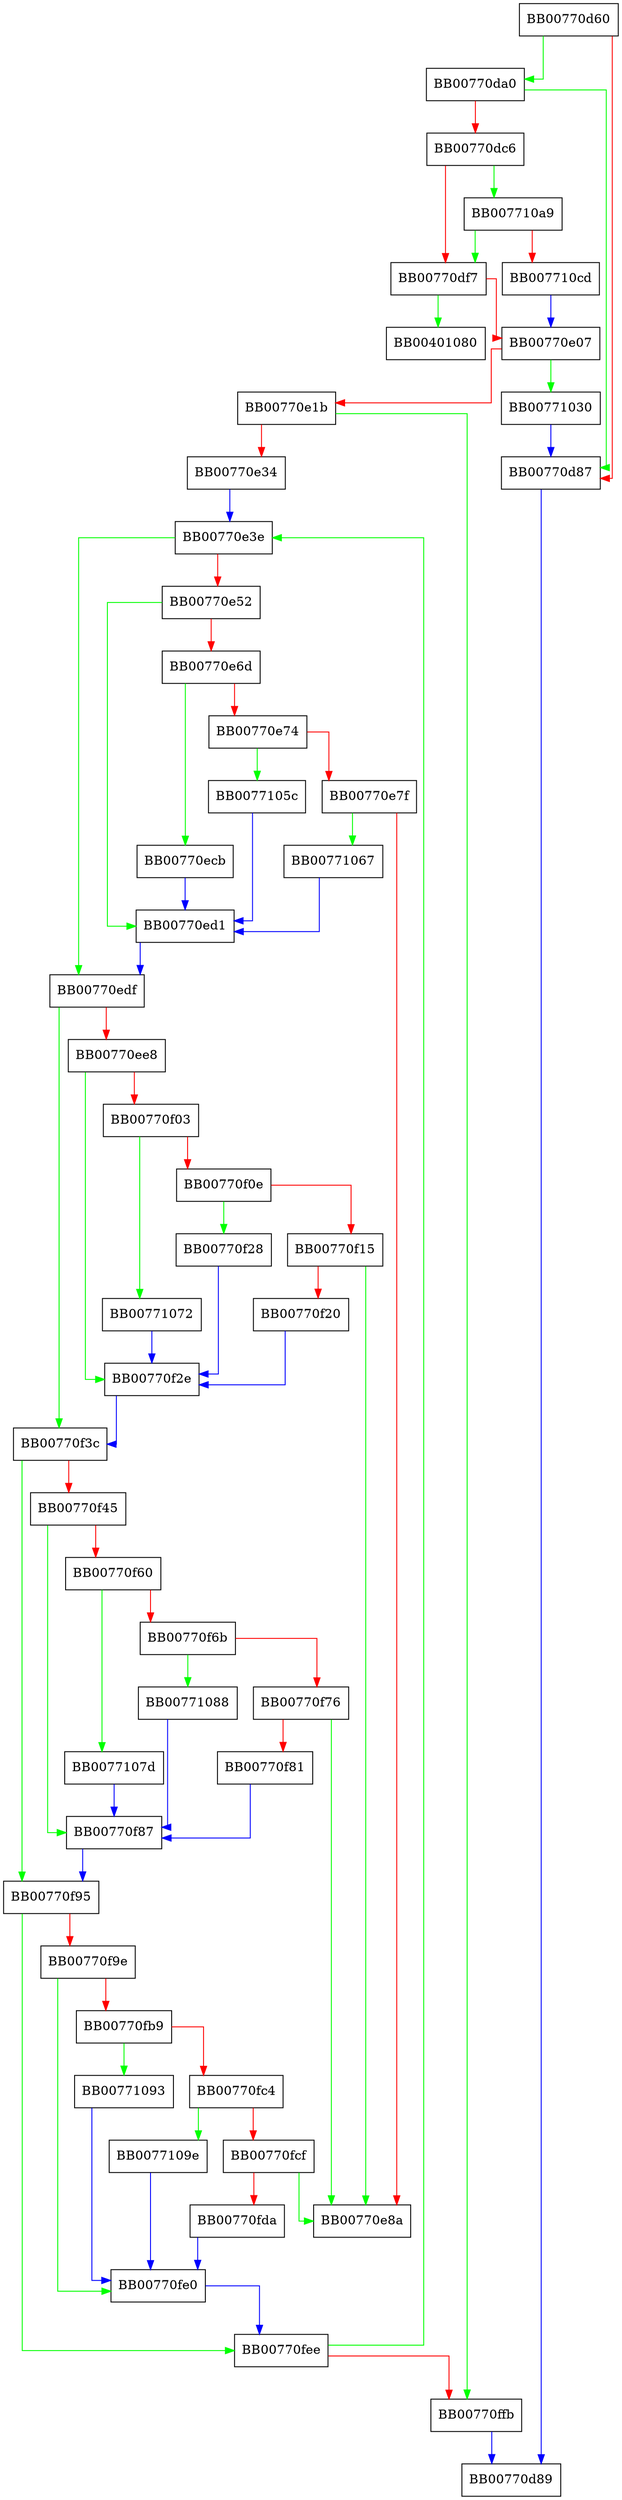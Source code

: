 digraph grow_hashtable {
  node [shape="box"];
  graph [splines=ortho];
  BB00770d60 -> BB00770da0 [color="green"];
  BB00770d60 -> BB00770d87 [color="red"];
  BB00770d87 -> BB00770d89 [color="blue"];
  BB00770da0 -> BB00770d87 [color="green"];
  BB00770da0 -> BB00770dc6 [color="red"];
  BB00770dc6 -> BB007710a9 [color="green"];
  BB00770dc6 -> BB00770df7 [color="red"];
  BB00770df7 -> BB00401080 [color="green"];
  BB00770df7 -> BB00770e07 [color="red"];
  BB00770e07 -> BB00771030 [color="green"];
  BB00770e07 -> BB00770e1b [color="red"];
  BB00770e1b -> BB00770ffb [color="green"];
  BB00770e1b -> BB00770e34 [color="red"];
  BB00770e34 -> BB00770e3e [color="blue"];
  BB00770e3e -> BB00770edf [color="green"];
  BB00770e3e -> BB00770e52 [color="red"];
  BB00770e52 -> BB00770ed1 [color="green"];
  BB00770e52 -> BB00770e6d [color="red"];
  BB00770e6d -> BB00770ecb [color="green"];
  BB00770e6d -> BB00770e74 [color="red"];
  BB00770e74 -> BB0077105c [color="green"];
  BB00770e74 -> BB00770e7f [color="red"];
  BB00770e7f -> BB00771067 [color="green"];
  BB00770e7f -> BB00770e8a [color="red"];
  BB00770ecb -> BB00770ed1 [color="blue"];
  BB00770ed1 -> BB00770edf [color="blue"];
  BB00770edf -> BB00770f3c [color="green"];
  BB00770edf -> BB00770ee8 [color="red"];
  BB00770ee8 -> BB00770f2e [color="green"];
  BB00770ee8 -> BB00770f03 [color="red"];
  BB00770f03 -> BB00771072 [color="green"];
  BB00770f03 -> BB00770f0e [color="red"];
  BB00770f0e -> BB00770f28 [color="green"];
  BB00770f0e -> BB00770f15 [color="red"];
  BB00770f15 -> BB00770e8a [color="green"];
  BB00770f15 -> BB00770f20 [color="red"];
  BB00770f20 -> BB00770f2e [color="blue"];
  BB00770f28 -> BB00770f2e [color="blue"];
  BB00770f2e -> BB00770f3c [color="blue"];
  BB00770f3c -> BB00770f95 [color="green"];
  BB00770f3c -> BB00770f45 [color="red"];
  BB00770f45 -> BB00770f87 [color="green"];
  BB00770f45 -> BB00770f60 [color="red"];
  BB00770f60 -> BB0077107d [color="green"];
  BB00770f60 -> BB00770f6b [color="red"];
  BB00770f6b -> BB00771088 [color="green"];
  BB00770f6b -> BB00770f76 [color="red"];
  BB00770f76 -> BB00770e8a [color="green"];
  BB00770f76 -> BB00770f81 [color="red"];
  BB00770f81 -> BB00770f87 [color="blue"];
  BB00770f87 -> BB00770f95 [color="blue"];
  BB00770f95 -> BB00770fee [color="green"];
  BB00770f95 -> BB00770f9e [color="red"];
  BB00770f9e -> BB00770fe0 [color="green"];
  BB00770f9e -> BB00770fb9 [color="red"];
  BB00770fb9 -> BB00771093 [color="green"];
  BB00770fb9 -> BB00770fc4 [color="red"];
  BB00770fc4 -> BB0077109e [color="green"];
  BB00770fc4 -> BB00770fcf [color="red"];
  BB00770fcf -> BB00770e8a [color="green"];
  BB00770fcf -> BB00770fda [color="red"];
  BB00770fda -> BB00770fe0 [color="blue"];
  BB00770fe0 -> BB00770fee [color="blue"];
  BB00770fee -> BB00770e3e [color="green"];
  BB00770fee -> BB00770ffb [color="red"];
  BB00770ffb -> BB00770d89 [color="blue"];
  BB00771030 -> BB00770d87 [color="blue"];
  BB0077105c -> BB00770ed1 [color="blue"];
  BB00771067 -> BB00770ed1 [color="blue"];
  BB00771072 -> BB00770f2e [color="blue"];
  BB0077107d -> BB00770f87 [color="blue"];
  BB00771088 -> BB00770f87 [color="blue"];
  BB00771093 -> BB00770fe0 [color="blue"];
  BB0077109e -> BB00770fe0 [color="blue"];
  BB007710a9 -> BB00770df7 [color="green"];
  BB007710a9 -> BB007710cd [color="red"];
  BB007710cd -> BB00770e07 [color="blue"];
}